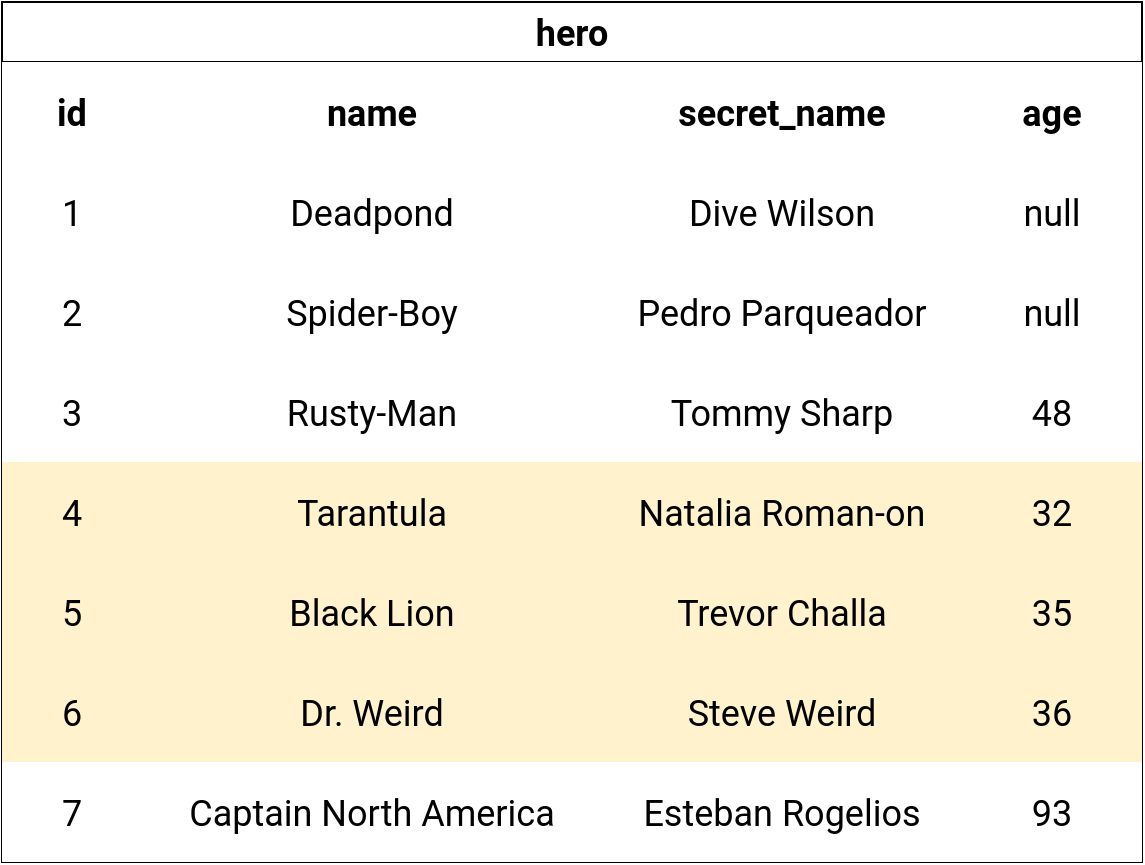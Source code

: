 <mxfile>
    <diagram id="RhcpNsM5stFIgJ67Fkjl" name="Page-1">
        <mxGraphModel dx="797" dy="813" grid="1" gridSize="10" guides="1" tooltips="1" connect="1" arrows="1" fold="1" page="1" pageScale="1" pageWidth="1920" pageHeight="1200" math="0" shadow="0">
            <root>
                <mxCell id="0"/>
                <mxCell id="1" parent="0"/>
                <mxCell id="2" value="&lt;font face=&quot;Roboto&quot; data-font-src=&quot;https://fonts.googleapis.com/css?family=Roboto&quot; style=&quot;font-size: 18px&quot;&gt;hero&lt;/font&gt;" style="shape=table;html=1;whiteSpace=wrap;startSize=30;container=1;collapsible=0;childLayout=tableLayout;fontStyle=1;align=center;fillColor=#FFFFFF;" parent="1" vertex="1">
                    <mxGeometry x="70" y="60" width="570" height="430" as="geometry"/>
                </mxCell>
                <mxCell id="3" value="" style="shape=partialRectangle;html=1;whiteSpace=wrap;collapsible=0;dropTarget=0;pointerEvents=0;fillColor=none;top=0;left=0;bottom=0;right=0;points=[[0,0.5],[1,0.5]];portConstraint=eastwest;" parent="2" vertex="1">
                    <mxGeometry y="30" width="570" height="50" as="geometry"/>
                </mxCell>
                <mxCell id="4" value="&lt;font style=&quot;font-size: 18px&quot; face=&quot;Roboto&quot; data-font-src=&quot;https://fonts.googleapis.com/css?family=Roboto&quot;&gt;&lt;b&gt;id&lt;/b&gt;&lt;/font&gt;" style="shape=partialRectangle;html=1;whiteSpace=wrap;connectable=0;fillColor=#FFFFFF;top=0;left=0;bottom=0;right=0;overflow=hidden;" parent="3" vertex="1">
                    <mxGeometry width="70" height="50" as="geometry"/>
                </mxCell>
                <mxCell id="5" value="&lt;font style=&quot;font-size: 18px&quot; face=&quot;Roboto&quot; data-font-src=&quot;https://fonts.googleapis.com/css?family=Roboto&quot;&gt;&lt;b&gt;name&lt;/b&gt;&lt;/font&gt;" style="shape=partialRectangle;html=1;whiteSpace=wrap;connectable=0;fillColor=#FFFFFF;top=0;left=0;bottom=0;right=0;overflow=hidden;" parent="3" vertex="1">
                    <mxGeometry x="70" width="230" height="50" as="geometry"/>
                </mxCell>
                <mxCell id="6" value="&lt;font style=&quot;font-size: 18px&quot; face=&quot;Roboto&quot; data-font-src=&quot;https://fonts.googleapis.com/css?family=Roboto&quot;&gt;&lt;b&gt;secret_name&lt;/b&gt;&lt;/font&gt;" style="shape=partialRectangle;html=1;whiteSpace=wrap;connectable=0;fillColor=#FFFFFF;top=0;left=0;bottom=0;right=0;overflow=hidden;" parent="3" vertex="1">
                    <mxGeometry x="300" width="180" height="50" as="geometry"/>
                </mxCell>
                <mxCell id="7" value="&lt;font style=&quot;font-size: 18px&quot; face=&quot;Roboto&quot; data-font-src=&quot;https://fonts.googleapis.com/css?family=Roboto&quot;&gt;&lt;b&gt;age&lt;/b&gt;&lt;/font&gt;" style="shape=partialRectangle;html=1;whiteSpace=wrap;connectable=0;fillColor=#FFFFFF;top=0;left=0;bottom=0;right=0;overflow=hidden;" parent="3" vertex="1">
                    <mxGeometry x="480" width="90" height="50" as="geometry"/>
                </mxCell>
                <mxCell id="9" value="" style="shape=partialRectangle;html=1;whiteSpace=wrap;collapsible=0;dropTarget=0;pointerEvents=0;fillColor=none;top=0;left=0;bottom=0;right=0;points=[[0,0.5],[1,0.5]];portConstraint=eastwest;" parent="2" vertex="1">
                    <mxGeometry y="80" width="570" height="50" as="geometry"/>
                </mxCell>
                <mxCell id="10" value="&lt;span style=&quot;font-weight: normal&quot;&gt;&lt;font style=&quot;font-size: 18px&quot; face=&quot;Roboto&quot; data-font-src=&quot;https://fonts.googleapis.com/css?family=Roboto&quot;&gt;1&lt;/font&gt;&lt;/span&gt;" style="shape=partialRectangle;html=1;whiteSpace=wrap;connectable=0;top=0;left=0;bottom=0;right=0;overflow=hidden;fontStyle=1;" parent="9" vertex="1">
                    <mxGeometry width="70" height="50" as="geometry"/>
                </mxCell>
                <mxCell id="11" value="&lt;span style=&quot;font-family: &amp;#34;roboto&amp;#34; ; font-size: 18px&quot;&gt;Deadpond&lt;/span&gt;" style="shape=partialRectangle;html=1;whiteSpace=wrap;connectable=0;top=0;left=0;bottom=0;right=0;overflow=hidden;" parent="9" vertex="1">
                    <mxGeometry x="70" width="230" height="50" as="geometry"/>
                </mxCell>
                <mxCell id="12" value="&lt;span style=&quot;font-family: &amp;#34;roboto&amp;#34; ; font-size: 18px&quot;&gt;Dive Wilson&lt;/span&gt;" style="shape=partialRectangle;html=1;whiteSpace=wrap;connectable=0;top=0;left=0;bottom=0;right=0;overflow=hidden;" parent="9" vertex="1">
                    <mxGeometry x="300" width="180" height="50" as="geometry"/>
                </mxCell>
                <mxCell id="13" value="&lt;span style=&quot;font-family: &amp;#34;roboto&amp;#34; ; font-size: 18px&quot;&gt;null&lt;/span&gt;" style="shape=partialRectangle;html=1;whiteSpace=wrap;connectable=0;top=0;left=0;bottom=0;right=0;overflow=hidden;" parent="9" vertex="1">
                    <mxGeometry x="480" width="90" height="50" as="geometry"/>
                </mxCell>
                <mxCell id="15" value="" style="shape=partialRectangle;html=1;whiteSpace=wrap;collapsible=0;dropTarget=0;pointerEvents=0;fillColor=none;top=0;left=0;bottom=0;right=0;points=[[0,0.5],[1,0.5]];portConstraint=eastwest;" parent="2" vertex="1">
                    <mxGeometry y="130" width="570" height="50" as="geometry"/>
                </mxCell>
                <mxCell id="16" value="&lt;span style=&quot;font-family: &amp;#34;roboto&amp;#34; ; font-size: 18px&quot;&gt;2&lt;/span&gt;" style="shape=partialRectangle;html=1;whiteSpace=wrap;connectable=0;top=0;left=0;bottom=0;right=0;overflow=hidden;" parent="15" vertex="1">
                    <mxGeometry width="70" height="50" as="geometry"/>
                </mxCell>
                <mxCell id="17" value="&lt;span style=&quot;font-family: &amp;#34;roboto&amp;#34; ; font-size: 18px&quot;&gt;Spider-Boy&lt;/span&gt;" style="shape=partialRectangle;html=1;whiteSpace=wrap;connectable=0;top=0;left=0;bottom=0;right=0;overflow=hidden;" parent="15" vertex="1">
                    <mxGeometry x="70" width="230" height="50" as="geometry"/>
                </mxCell>
                <mxCell id="18" value="&lt;span style=&quot;font-family: &amp;#34;roboto&amp;#34; ; font-size: 18px&quot;&gt;Pedro Parqueador&lt;/span&gt;" style="shape=partialRectangle;html=1;whiteSpace=wrap;connectable=0;top=0;left=0;bottom=0;right=0;overflow=hidden;" parent="15" vertex="1">
                    <mxGeometry x="300" width="180" height="50" as="geometry"/>
                </mxCell>
                <mxCell id="19" value="&lt;span style=&quot;font-family: &amp;#34;roboto&amp;#34; ; font-size: 18px&quot;&gt;null&lt;/span&gt;" style="shape=partialRectangle;html=1;whiteSpace=wrap;connectable=0;top=0;left=0;bottom=0;right=0;overflow=hidden;" parent="15" vertex="1">
                    <mxGeometry x="480" width="90" height="50" as="geometry"/>
                </mxCell>
                <mxCell id="21" style="shape=partialRectangle;html=1;whiteSpace=wrap;collapsible=0;dropTarget=0;pointerEvents=0;fillColor=none;top=0;left=0;bottom=0;right=0;points=[[0,0.5],[1,0.5]];portConstraint=eastwest;" parent="2" vertex="1">
                    <mxGeometry y="180" width="570" height="50" as="geometry"/>
                </mxCell>
                <mxCell id="22" value="&lt;span style=&quot;font-family: &amp;#34;roboto&amp;#34; ; font-size: 18px&quot;&gt;3&lt;/span&gt;" style="shape=partialRectangle;html=1;whiteSpace=wrap;connectable=0;top=0;left=0;bottom=0;right=0;overflow=hidden;" parent="21" vertex="1">
                    <mxGeometry width="70" height="50" as="geometry"/>
                </mxCell>
                <mxCell id="23" value="&lt;span style=&quot;font-family: &amp;#34;roboto&amp;#34; ; font-size: 18px&quot;&gt;Rusty-Man&lt;/span&gt;" style="shape=partialRectangle;html=1;whiteSpace=wrap;connectable=0;top=0;left=0;bottom=0;right=0;overflow=hidden;" parent="21" vertex="1">
                    <mxGeometry x="70" width="230" height="50" as="geometry"/>
                </mxCell>
                <mxCell id="24" value="&lt;span style=&quot;font-family: &amp;#34;roboto&amp;#34; ; font-size: 18px&quot;&gt;Tommy Sharp&lt;/span&gt;" style="shape=partialRectangle;html=1;whiteSpace=wrap;connectable=0;top=0;left=0;bottom=0;right=0;overflow=hidden;" parent="21" vertex="1">
                    <mxGeometry x="300" width="180" height="50" as="geometry"/>
                </mxCell>
                <mxCell id="25" value="&lt;span style=&quot;font-family: &amp;#34;roboto&amp;#34; ; font-size: 18px&quot;&gt;48&lt;/span&gt;" style="shape=partialRectangle;html=1;whiteSpace=wrap;connectable=0;top=0;left=0;bottom=0;right=0;overflow=hidden;" parent="21" vertex="1">
                    <mxGeometry x="480" width="90" height="50" as="geometry"/>
                </mxCell>
                <mxCell id="27" style="shape=partialRectangle;html=1;whiteSpace=wrap;collapsible=0;dropTarget=0;pointerEvents=0;fillColor=none;top=0;left=0;bottom=0;right=0;points=[[0,0.5],[1,0.5]];portConstraint=eastwest;" parent="2" vertex="1">
                    <mxGeometry y="230" width="570" height="50" as="geometry"/>
                </mxCell>
                <mxCell id="28" value="&lt;font face=&quot;roboto&quot;&gt;&lt;span style=&quot;font-size: 18px&quot;&gt;4&lt;/span&gt;&lt;/font&gt;" style="shape=partialRectangle;html=1;whiteSpace=wrap;connectable=0;fillColor=#fff2cc;top=0;left=0;bottom=0;right=0;overflow=hidden;strokeColor=#d6b656;" parent="27" vertex="1">
                    <mxGeometry width="70" height="50" as="geometry"/>
                </mxCell>
                <mxCell id="29" value="&lt;span style=&quot;font-family: &amp;#34;roboto&amp;#34; ; font-size: 18px&quot;&gt;Tarantula&lt;/span&gt;" style="shape=partialRectangle;html=1;whiteSpace=wrap;connectable=0;fillColor=#fff2cc;top=0;left=0;bottom=0;right=0;overflow=hidden;strokeColor=#d6b656;" parent="27" vertex="1">
                    <mxGeometry x="70" width="230" height="50" as="geometry"/>
                </mxCell>
                <mxCell id="30" value="&lt;font face=&quot;roboto&quot;&gt;&lt;span style=&quot;font-size: 18px&quot;&gt;Natalia Roman-on&lt;/span&gt;&lt;/font&gt;" style="shape=partialRectangle;html=1;whiteSpace=wrap;connectable=0;fillColor=#fff2cc;top=0;left=0;bottom=0;right=0;overflow=hidden;strokeColor=#d6b656;" parent="27" vertex="1">
                    <mxGeometry x="300" width="180" height="50" as="geometry"/>
                </mxCell>
                <mxCell id="31" value="&lt;span style=&quot;font-family: &amp;#34;roboto&amp;#34; ; font-size: 18px&quot;&gt;32&lt;/span&gt;" style="shape=partialRectangle;html=1;whiteSpace=wrap;connectable=0;fillColor=#fff2cc;top=0;left=0;bottom=0;right=0;overflow=hidden;strokeColor=#d6b656;" parent="27" vertex="1">
                    <mxGeometry x="480" width="90" height="50" as="geometry"/>
                </mxCell>
                <mxCell id="32" style="shape=partialRectangle;html=1;whiteSpace=wrap;collapsible=0;dropTarget=0;pointerEvents=0;fillColor=none;top=0;left=0;bottom=0;right=0;points=[[0,0.5],[1,0.5]];portConstraint=eastwest;" parent="2" vertex="1">
                    <mxGeometry y="280" width="570" height="50" as="geometry"/>
                </mxCell>
                <mxCell id="33" value="&lt;span style=&quot;font-family: &amp;#34;roboto&amp;#34; ; font-size: 18px&quot;&gt;5&lt;/span&gt;" style="shape=partialRectangle;html=1;whiteSpace=wrap;connectable=0;fillColor=#fff2cc;top=0;left=0;bottom=0;right=0;overflow=hidden;strokeColor=#d6b656;" parent="32" vertex="1">
                    <mxGeometry width="70" height="50" as="geometry"/>
                </mxCell>
                <mxCell id="34" value="&lt;font face=&quot;roboto&quot;&gt;&lt;span style=&quot;font-size: 18px&quot;&gt;Black Lion&lt;/span&gt;&lt;/font&gt;" style="shape=partialRectangle;html=1;whiteSpace=wrap;connectable=0;fillColor=#fff2cc;top=0;left=0;bottom=0;right=0;overflow=hidden;strokeColor=#d6b656;" parent="32" vertex="1">
                    <mxGeometry x="70" width="230" height="50" as="geometry"/>
                </mxCell>
                <mxCell id="35" value="&lt;font face=&quot;roboto&quot;&gt;&lt;span style=&quot;font-size: 18px&quot;&gt;Trevor Challa&lt;/span&gt;&lt;/font&gt;" style="shape=partialRectangle;html=1;whiteSpace=wrap;connectable=0;fillColor=#fff2cc;top=0;left=0;bottom=0;right=0;overflow=hidden;strokeColor=#d6b656;" parent="32" vertex="1">
                    <mxGeometry x="300" width="180" height="50" as="geometry"/>
                </mxCell>
                <mxCell id="36" value="&lt;span style=&quot;font-family: &amp;#34;roboto&amp;#34; ; font-size: 18px&quot;&gt;35&lt;/span&gt;" style="shape=partialRectangle;html=1;whiteSpace=wrap;connectable=0;fillColor=#fff2cc;top=0;left=0;bottom=0;right=0;overflow=hidden;strokeColor=#d6b656;" parent="32" vertex="1">
                    <mxGeometry x="480" width="90" height="50" as="geometry"/>
                </mxCell>
                <mxCell id="37" style="shape=partialRectangle;html=1;whiteSpace=wrap;collapsible=0;dropTarget=0;pointerEvents=0;fillColor=none;top=0;left=0;bottom=0;right=0;points=[[0,0.5],[1,0.5]];portConstraint=eastwest;" parent="2" vertex="1">
                    <mxGeometry y="330" width="570" height="50" as="geometry"/>
                </mxCell>
                <mxCell id="38" value="&lt;span style=&quot;font-family: &amp;#34;roboto&amp;#34; ; font-size: 18px&quot;&gt;6&lt;/span&gt;" style="shape=partialRectangle;html=1;whiteSpace=wrap;connectable=0;fillColor=#fff2cc;top=0;left=0;bottom=0;right=0;overflow=hidden;strokeColor=#d6b656;" parent="37" vertex="1">
                    <mxGeometry width="70" height="50" as="geometry"/>
                </mxCell>
                <mxCell id="39" value="&lt;font face=&quot;roboto&quot;&gt;&lt;span style=&quot;font-size: 18px&quot;&gt;Dr. Weird&lt;/span&gt;&lt;/font&gt;" style="shape=partialRectangle;html=1;whiteSpace=wrap;connectable=0;fillColor=#fff2cc;top=0;left=0;bottom=0;right=0;overflow=hidden;strokeColor=#d6b656;" parent="37" vertex="1">
                    <mxGeometry x="70" width="230" height="50" as="geometry"/>
                </mxCell>
                <mxCell id="40" value="&lt;font face=&quot;roboto&quot;&gt;&lt;span style=&quot;font-size: 18px&quot;&gt;Steve Weird&lt;/span&gt;&lt;/font&gt;" style="shape=partialRectangle;html=1;whiteSpace=wrap;connectable=0;fillColor=#fff2cc;top=0;left=0;bottom=0;right=0;overflow=hidden;strokeColor=#d6b656;" parent="37" vertex="1">
                    <mxGeometry x="300" width="180" height="50" as="geometry"/>
                </mxCell>
                <mxCell id="41" value="&lt;span style=&quot;font-family: &amp;#34;roboto&amp;#34; ; font-size: 18px&quot;&gt;36&lt;/span&gt;" style="shape=partialRectangle;html=1;whiteSpace=wrap;connectable=0;fillColor=#fff2cc;top=0;left=0;bottom=0;right=0;overflow=hidden;strokeColor=#d6b656;" parent="37" vertex="1">
                    <mxGeometry x="480" width="90" height="50" as="geometry"/>
                </mxCell>
                <mxCell id="47" style="shape=partialRectangle;html=1;whiteSpace=wrap;collapsible=0;dropTarget=0;pointerEvents=0;fillColor=none;top=0;left=0;bottom=0;right=0;points=[[0,0.5],[1,0.5]];portConstraint=eastwest;" parent="2" vertex="1">
                    <mxGeometry y="380" width="570" height="50" as="geometry"/>
                </mxCell>
                <mxCell id="48" value="&lt;span style=&quot;font-family: &amp;#34;roboto&amp;#34; ; font-size: 18px&quot;&gt;7&lt;/span&gt;" style="shape=partialRectangle;html=1;whiteSpace=wrap;connectable=0;fillColor=#FFFFFF;top=0;left=0;bottom=0;right=0;overflow=hidden;" parent="47" vertex="1">
                    <mxGeometry width="70" height="50" as="geometry"/>
                </mxCell>
                <mxCell id="49" value="&lt;font face=&quot;roboto&quot;&gt;&lt;span style=&quot;font-size: 18px&quot;&gt;Captain North America&lt;/span&gt;&lt;/font&gt;" style="shape=partialRectangle;html=1;whiteSpace=wrap;connectable=0;fillColor=#FFFFFF;top=0;left=0;bottom=0;right=0;overflow=hidden;" parent="47" vertex="1">
                    <mxGeometry x="70" width="230" height="50" as="geometry"/>
                </mxCell>
                <mxCell id="50" value="&lt;font face=&quot;roboto&quot;&gt;&lt;span style=&quot;font-size: 18px&quot;&gt;Esteban Rogelios&lt;/span&gt;&lt;/font&gt;" style="shape=partialRectangle;html=1;whiteSpace=wrap;connectable=0;fillColor=#FFFFFF;top=0;left=0;bottom=0;right=0;overflow=hidden;" parent="47" vertex="1">
                    <mxGeometry x="300" width="180" height="50" as="geometry"/>
                </mxCell>
                <mxCell id="51" value="&lt;span style=&quot;font-family: &amp;#34;roboto&amp;#34; ; font-size: 18px&quot;&gt;93&lt;/span&gt;" style="shape=partialRectangle;html=1;whiteSpace=wrap;connectable=0;fillColor=#FFFFFF;top=0;left=0;bottom=0;right=0;overflow=hidden;" parent="47" vertex="1">
                    <mxGeometry x="480" width="90" height="50" as="geometry"/>
                </mxCell>
            </root>
        </mxGraphModel>
    </diagram>
</mxfile>